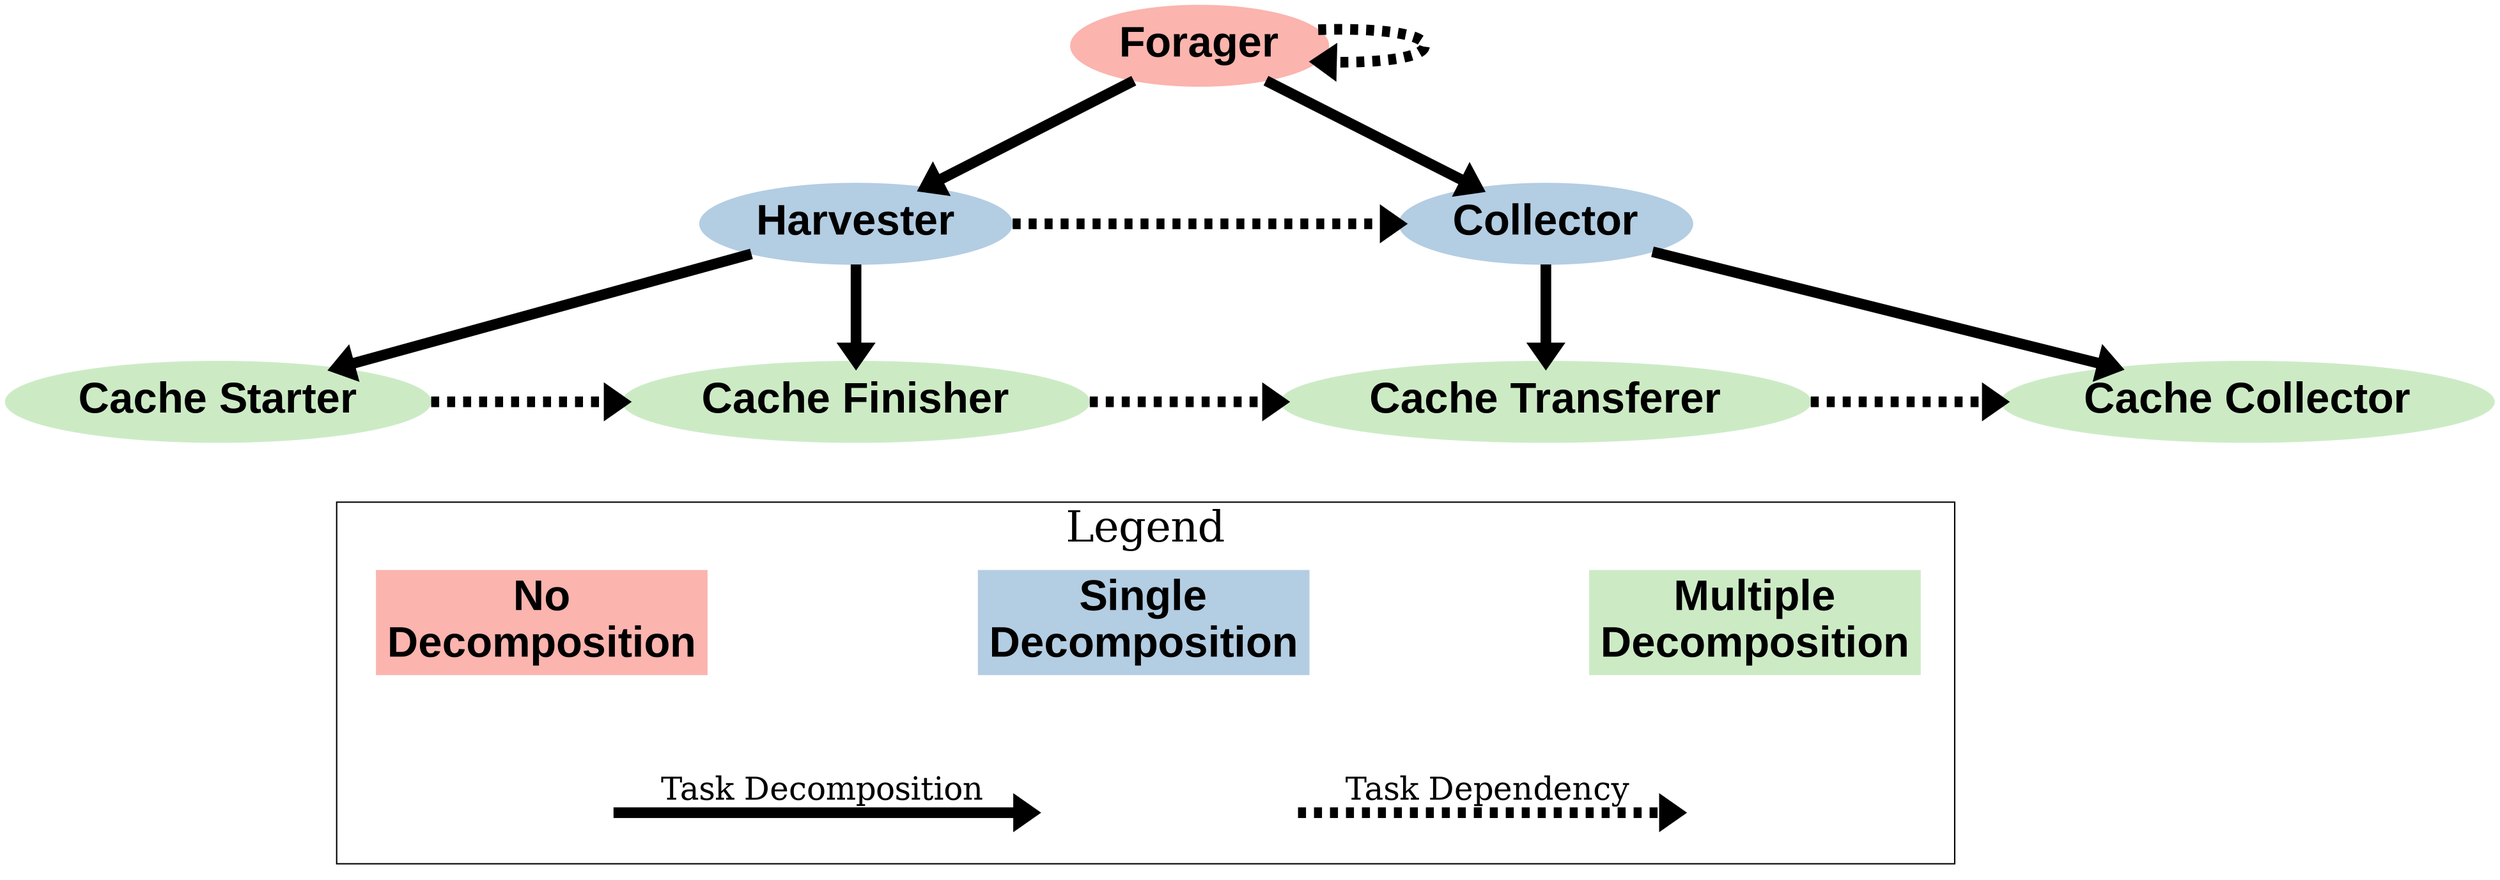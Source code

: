digraph tdgraph {
        nodesep=1.0
        ranksep=1.0
        rankdir=TB
        newrank=true
        node [style=filled,fontsize=32,fontname="arial bold",colorscheme=pastel13];

        graph [ordering="out"];
        {
                rank=0;
                generalist [label="Forager",color=1];
        }
        {
                rank=1;
                harvester [label="Harvester",color=2];
                collector [label="Collector",color=2];
        }
        {
                rank=2
                cache_starter [label="Cache Starter",color=3];
                cache_finisher [label="Cache Finisher",color=3];
                cache_transferer [label="Cache Transferer",color=3];
                cache_collector [label="Cache Collector",color=3];
        }
        {
                rank=3
                subgraph cluster1 {

                        label = "Legend";
                        fontsize=32;
                        nodesep=1.0
                        d0 [label="No\nDecomposition",color=1,shape=record];
                        d1 [label="Single\nDecomposition", color=2,shape=record];
                        d2 [label="Multiple\nDecomposition",color=3,shape=record];
                        t0, t1, t2, t3, t4, t5 [style=invis]
                        {rank=same d0, d1, d2}


                        node[shape=point,fontsize=32]
                        edge[penwidth=8]
                        {

                                t1 -> t2 [label="Task Decomposition",
                                          fontsize=24,
                                          constraint=false];

                                t3 -> t4 [label="Task Dependency",
                                          style=dashed,
                                          fontsize=24,
                                          constraint=false]; 
                               // {rank=same; t2 t3 d1}


                        }

                  }

        }
        // Decomposition edges
        edge[penwidth=8, color=black];

        generalist -> harvester;
        generalist -> collector;


        harvester -> cache_starter;
        harvester -> cache_finisher;

        collector -> cache_transferer;
        collector -> cache_collector;

        cache_starter -> d0 [style=invis]
        cache_finisher -> d0 [style=invis]
        cache_finisher -> d1 [style=invis]
        cache_transferer -> d1 [style=invis]
        cache_transferer -> d2 [style=invis]
        cache_collector -> d2 [style=invis]

        d0 -> t0 [style=invis] 
        d0 -> t1 [style=invis]
        d1 -> t2 [style=invis]
        d1 -> t3 [style=invis]
        d2 -> t4 [style=invis]
        d2 -> t5 [style=invis]
        // Sequence edges
        edge[penwidth=8, constraint=false, style=dashed];
        generalist -> generalist;
        harvester -> collector;
        cache_starter -> cache_finisher -> cache_transferer ->cache_collector;


        }

